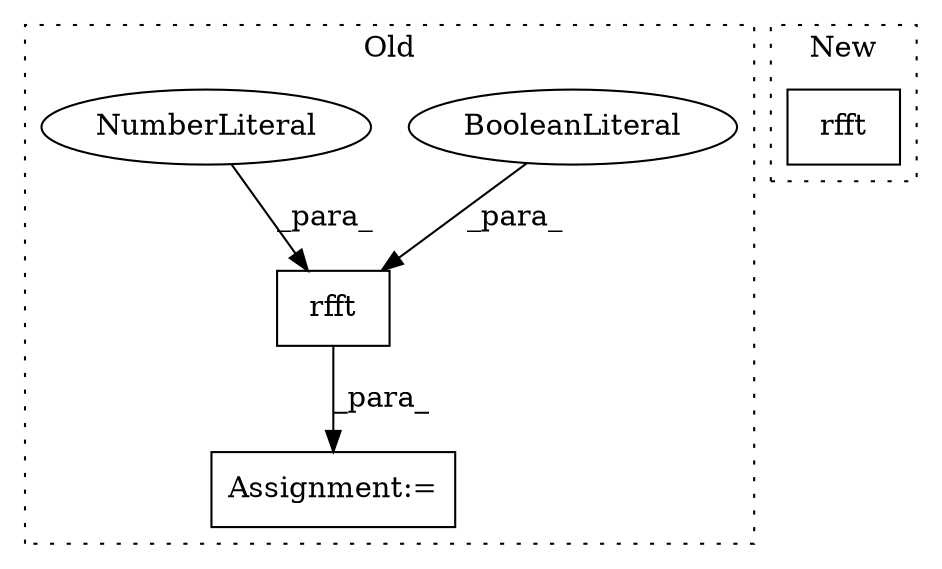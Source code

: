 digraph G {
subgraph cluster0 {
1 [label="rfft" a="32" s="5403,5487" l="5,1" shape="box"];
3 [label="BooleanLiteral" a="9" s="5482" l="5" shape="ellipse"];
4 [label="NumberLiteral" a="34" s="5480" l="1" shape="ellipse"];
5 [label="Assignment:=" a="7" s="5396" l="1" shape="box"];
label = "Old";
style="dotted";
}
subgraph cluster1 {
2 [label="rfft" a="32" s="5160,5185" l="5,1" shape="box"];
label = "New";
style="dotted";
}
1 -> 5 [label="_para_"];
3 -> 1 [label="_para_"];
4 -> 1 [label="_para_"];
}